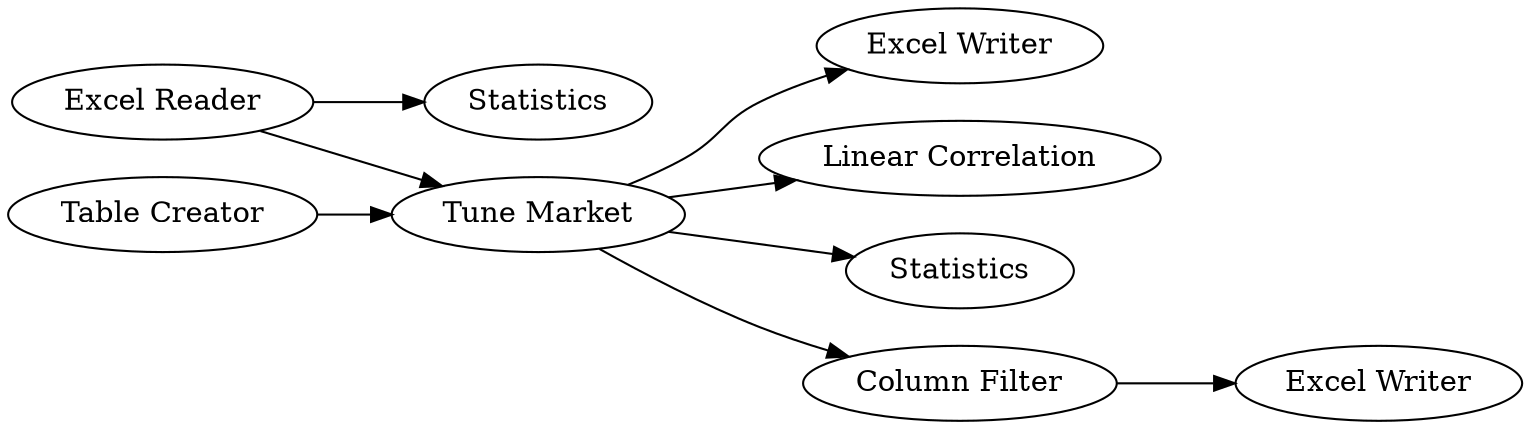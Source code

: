 digraph {
	"-3075607507275150087_131" [label="Excel Writer"]
	"-3075607507275150087_132" [label="Excel Reader"]
	"-3075607507275150087_133" [label="Linear Correlation"]
	"-3075607507275150087_64" [label=Statistics]
	"-3075607507275150087_130" [label="Excel Writer"]
	"-3075607507275150087_60" [label="Table Creator"]
	"-3075607507275150087_62" [label="Column Filter"]
	"-3075607507275150087_63" [label=Statistics]
	"-3075607507275150087_61" [label="Tune Market"]
	"-3075607507275150087_61" -> "-3075607507275150087_131"
	"-3075607507275150087_61" -> "-3075607507275150087_62"
	"-3075607507275150087_132" -> "-3075607507275150087_61"
	"-3075607507275150087_62" -> "-3075607507275150087_130"
	"-3075607507275150087_61" -> "-3075607507275150087_133"
	"-3075607507275150087_61" -> "-3075607507275150087_64"
	"-3075607507275150087_60" -> "-3075607507275150087_61"
	"-3075607507275150087_132" -> "-3075607507275150087_63"
	rankdir=LR
}
